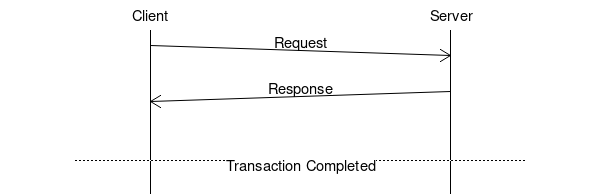 # MSC Sequence Diagram Example: Template transaction

msc {
    # Chart Options
    arcgradient = "10";

    # Entities
    a [ label = "Client" ], b [ label = "Server" ];

    # Message Flow
    a =>> b [ label = "Request" ];
    b =>> a [ label = "Response" ];
    |||;
    --- [ label = "Transaction Completed" ];
}
